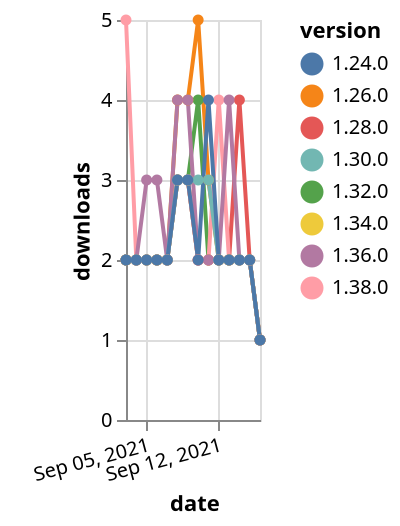 {"$schema": "https://vega.github.io/schema/vega-lite/v5.json", "description": "A simple bar chart with embedded data.", "data": {"values": [{"date": "2021-09-03", "total": 1017, "delta": 2, "version": "1.34.0"}, {"date": "2021-09-04", "total": 1019, "delta": 2, "version": "1.34.0"}, {"date": "2021-09-05", "total": 1021, "delta": 2, "version": "1.34.0"}, {"date": "2021-09-06", "total": 1023, "delta": 2, "version": "1.34.0"}, {"date": "2021-09-07", "total": 1025, "delta": 2, "version": "1.34.0"}, {"date": "2021-09-08", "total": 1028, "delta": 3, "version": "1.34.0"}, {"date": "2021-09-09", "total": 1031, "delta": 3, "version": "1.34.0"}, {"date": "2021-09-10", "total": 1033, "delta": 2, "version": "1.34.0"}, {"date": "2021-09-11", "total": 1035, "delta": 2, "version": "1.34.0"}, {"date": "2021-09-12", "total": 1037, "delta": 2, "version": "1.34.0"}, {"date": "2021-09-13", "total": 1039, "delta": 2, "version": "1.34.0"}, {"date": "2021-09-14", "total": 1041, "delta": 2, "version": "1.34.0"}, {"date": "2021-09-15", "total": 1043, "delta": 2, "version": "1.34.0"}, {"date": "2021-09-16", "total": 1044, "delta": 1, "version": "1.34.0"}, {"date": "2021-09-03", "total": 1489, "delta": 2, "version": "1.32.0"}, {"date": "2021-09-04", "total": 1491, "delta": 2, "version": "1.32.0"}, {"date": "2021-09-05", "total": 1493, "delta": 2, "version": "1.32.0"}, {"date": "2021-09-06", "total": 1495, "delta": 2, "version": "1.32.0"}, {"date": "2021-09-07", "total": 1497, "delta": 2, "version": "1.32.0"}, {"date": "2021-09-08", "total": 1500, "delta": 3, "version": "1.32.0"}, {"date": "2021-09-09", "total": 1503, "delta": 3, "version": "1.32.0"}, {"date": "2021-09-10", "total": 1507, "delta": 4, "version": "1.32.0"}, {"date": "2021-09-11", "total": 1509, "delta": 2, "version": "1.32.0"}, {"date": "2021-09-12", "total": 1511, "delta": 2, "version": "1.32.0"}, {"date": "2021-09-13", "total": 1513, "delta": 2, "version": "1.32.0"}, {"date": "2021-09-14", "total": 1515, "delta": 2, "version": "1.32.0"}, {"date": "2021-09-15", "total": 1517, "delta": 2, "version": "1.32.0"}, {"date": "2021-09-16", "total": 1518, "delta": 1, "version": "1.32.0"}, {"date": "2021-09-03", "total": 2094, "delta": 2, "version": "1.28.0"}, {"date": "2021-09-04", "total": 2096, "delta": 2, "version": "1.28.0"}, {"date": "2021-09-05", "total": 2098, "delta": 2, "version": "1.28.0"}, {"date": "2021-09-06", "total": 2100, "delta": 2, "version": "1.28.0"}, {"date": "2021-09-07", "total": 2102, "delta": 2, "version": "1.28.0"}, {"date": "2021-09-08", "total": 2105, "delta": 3, "version": "1.28.0"}, {"date": "2021-09-09", "total": 2108, "delta": 3, "version": "1.28.0"}, {"date": "2021-09-10", "total": 2110, "delta": 2, "version": "1.28.0"}, {"date": "2021-09-11", "total": 2112, "delta": 2, "version": "1.28.0"}, {"date": "2021-09-12", "total": 2114, "delta": 2, "version": "1.28.0"}, {"date": "2021-09-13", "total": 2116, "delta": 2, "version": "1.28.0"}, {"date": "2021-09-14", "total": 2120, "delta": 4, "version": "1.28.0"}, {"date": "2021-09-15", "total": 2122, "delta": 2, "version": "1.28.0"}, {"date": "2021-09-16", "total": 2123, "delta": 1, "version": "1.28.0"}, {"date": "2021-09-03", "total": 2516, "delta": 2, "version": "1.26.0"}, {"date": "2021-09-04", "total": 2518, "delta": 2, "version": "1.26.0"}, {"date": "2021-09-05", "total": 2520, "delta": 2, "version": "1.26.0"}, {"date": "2021-09-06", "total": 2522, "delta": 2, "version": "1.26.0"}, {"date": "2021-09-07", "total": 2524, "delta": 2, "version": "1.26.0"}, {"date": "2021-09-08", "total": 2528, "delta": 4, "version": "1.26.0"}, {"date": "2021-09-09", "total": 2532, "delta": 4, "version": "1.26.0"}, {"date": "2021-09-10", "total": 2537, "delta": 5, "version": "1.26.0"}, {"date": "2021-09-11", "total": 2540, "delta": 3, "version": "1.26.0"}, {"date": "2021-09-12", "total": 2542, "delta": 2, "version": "1.26.0"}, {"date": "2021-09-13", "total": 2544, "delta": 2, "version": "1.26.0"}, {"date": "2021-09-14", "total": 2546, "delta": 2, "version": "1.26.0"}, {"date": "2021-09-15", "total": 2548, "delta": 2, "version": "1.26.0"}, {"date": "2021-09-16", "total": 2549, "delta": 1, "version": "1.26.0"}, {"date": "2021-09-03", "total": 236, "delta": 5, "version": "1.38.0"}, {"date": "2021-09-04", "total": 238, "delta": 2, "version": "1.38.0"}, {"date": "2021-09-05", "total": 240, "delta": 2, "version": "1.38.0"}, {"date": "2021-09-06", "total": 242, "delta": 2, "version": "1.38.0"}, {"date": "2021-09-07", "total": 244, "delta": 2, "version": "1.38.0"}, {"date": "2021-09-08", "total": 247, "delta": 3, "version": "1.38.0"}, {"date": "2021-09-09", "total": 250, "delta": 3, "version": "1.38.0"}, {"date": "2021-09-10", "total": 252, "delta": 2, "version": "1.38.0"}, {"date": "2021-09-11", "total": 254, "delta": 2, "version": "1.38.0"}, {"date": "2021-09-12", "total": 258, "delta": 4, "version": "1.38.0"}, {"date": "2021-09-13", "total": 260, "delta": 2, "version": "1.38.0"}, {"date": "2021-09-14", "total": 262, "delta": 2, "version": "1.38.0"}, {"date": "2021-09-15", "total": 264, "delta": 2, "version": "1.38.0"}, {"date": "2021-09-16", "total": 265, "delta": 1, "version": "1.38.0"}, {"date": "2021-09-03", "total": 731, "delta": 2, "version": "1.36.0"}, {"date": "2021-09-04", "total": 733, "delta": 2, "version": "1.36.0"}, {"date": "2021-09-05", "total": 736, "delta": 3, "version": "1.36.0"}, {"date": "2021-09-06", "total": 739, "delta": 3, "version": "1.36.0"}, {"date": "2021-09-07", "total": 741, "delta": 2, "version": "1.36.0"}, {"date": "2021-09-08", "total": 745, "delta": 4, "version": "1.36.0"}, {"date": "2021-09-09", "total": 749, "delta": 4, "version": "1.36.0"}, {"date": "2021-09-10", "total": 751, "delta": 2, "version": "1.36.0"}, {"date": "2021-09-11", "total": 753, "delta": 2, "version": "1.36.0"}, {"date": "2021-09-12", "total": 755, "delta": 2, "version": "1.36.0"}, {"date": "2021-09-13", "total": 759, "delta": 4, "version": "1.36.0"}, {"date": "2021-09-14", "total": 761, "delta": 2, "version": "1.36.0"}, {"date": "2021-09-15", "total": 763, "delta": 2, "version": "1.36.0"}, {"date": "2021-09-16", "total": 764, "delta": 1, "version": "1.36.0"}, {"date": "2021-09-03", "total": 1691, "delta": 2, "version": "1.30.0"}, {"date": "2021-09-04", "total": 1693, "delta": 2, "version": "1.30.0"}, {"date": "2021-09-05", "total": 1695, "delta": 2, "version": "1.30.0"}, {"date": "2021-09-06", "total": 1697, "delta": 2, "version": "1.30.0"}, {"date": "2021-09-07", "total": 1699, "delta": 2, "version": "1.30.0"}, {"date": "2021-09-08", "total": 1702, "delta": 3, "version": "1.30.0"}, {"date": "2021-09-09", "total": 1705, "delta": 3, "version": "1.30.0"}, {"date": "2021-09-10", "total": 1708, "delta": 3, "version": "1.30.0"}, {"date": "2021-09-11", "total": 1711, "delta": 3, "version": "1.30.0"}, {"date": "2021-09-12", "total": 1713, "delta": 2, "version": "1.30.0"}, {"date": "2021-09-13", "total": 1715, "delta": 2, "version": "1.30.0"}, {"date": "2021-09-14", "total": 1717, "delta": 2, "version": "1.30.0"}, {"date": "2021-09-15", "total": 1719, "delta": 2, "version": "1.30.0"}, {"date": "2021-09-16", "total": 1720, "delta": 1, "version": "1.30.0"}, {"date": "2021-09-03", "total": 2350, "delta": 2, "version": "1.24.0"}, {"date": "2021-09-04", "total": 2352, "delta": 2, "version": "1.24.0"}, {"date": "2021-09-05", "total": 2354, "delta": 2, "version": "1.24.0"}, {"date": "2021-09-06", "total": 2356, "delta": 2, "version": "1.24.0"}, {"date": "2021-09-07", "total": 2358, "delta": 2, "version": "1.24.0"}, {"date": "2021-09-08", "total": 2361, "delta": 3, "version": "1.24.0"}, {"date": "2021-09-09", "total": 2364, "delta": 3, "version": "1.24.0"}, {"date": "2021-09-10", "total": 2366, "delta": 2, "version": "1.24.0"}, {"date": "2021-09-11", "total": 2370, "delta": 4, "version": "1.24.0"}, {"date": "2021-09-12", "total": 2372, "delta": 2, "version": "1.24.0"}, {"date": "2021-09-13", "total": 2374, "delta": 2, "version": "1.24.0"}, {"date": "2021-09-14", "total": 2376, "delta": 2, "version": "1.24.0"}, {"date": "2021-09-15", "total": 2378, "delta": 2, "version": "1.24.0"}, {"date": "2021-09-16", "total": 2379, "delta": 1, "version": "1.24.0"}]}, "width": "container", "mark": {"type": "line", "point": {"filled": true}}, "encoding": {"x": {"field": "date", "type": "temporal", "timeUnit": "yearmonthdate", "title": "date", "axis": {"labelAngle": -15}}, "y": {"field": "delta", "type": "quantitative", "title": "downloads"}, "color": {"field": "version", "type": "nominal"}, "tooltip": {"field": "delta"}}}